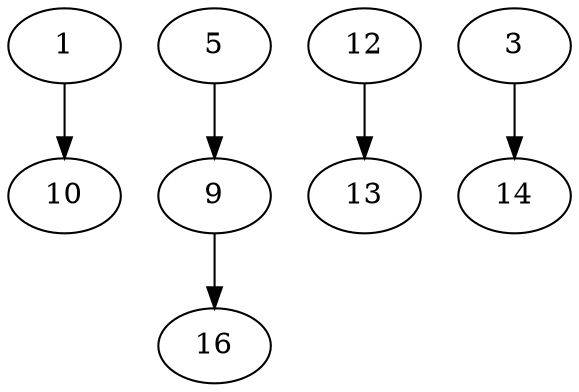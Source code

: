 strict digraph {
    1
    5
    9
    13
    10
    3
    12
    16
    14
    1 -> 10 [weight=1]
    5 -> 9 [weight=1]
    9 -> 16 [weight=1]
    3 -> 14 [weight=1]
    12 -> 13 [weight=1]
}
